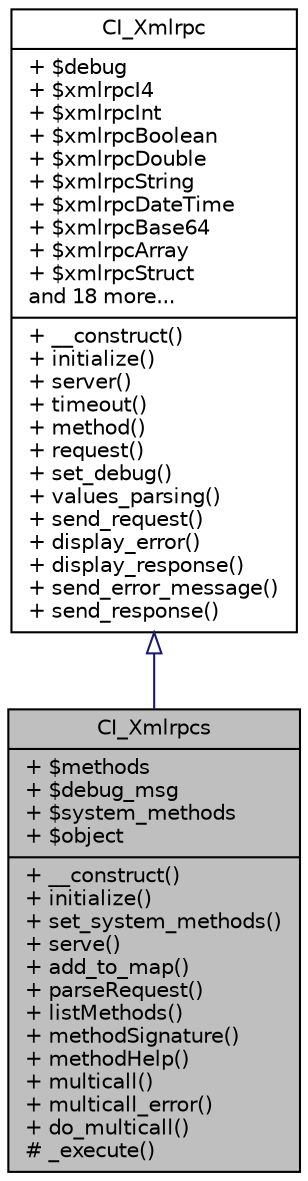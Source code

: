 digraph "CI_Xmlrpcs"
{
 // LATEX_PDF_SIZE
  edge [fontname="Helvetica",fontsize="10",labelfontname="Helvetica",labelfontsize="10"];
  node [fontname="Helvetica",fontsize="10",shape=record];
  Node2 [label="{CI_Xmlrpcs\n|+ $methods\l+ $debug_msg\l+ $system_methods\l+ $object\l|+ __construct()\l+ initialize()\l+ set_system_methods()\l+ serve()\l+ add_to_map()\l+ parseRequest()\l+ listMethods()\l+ methodSignature()\l+ methodHelp()\l+ multicall()\l+ multicall_error()\l+ do_multicall()\l# _execute()\l}",height=0.2,width=0.4,color="black", fillcolor="grey75", style="filled", fontcolor="black",tooltip=" "];
  Node3 -> Node2 [dir="back",color="midnightblue",fontsize="10",style="solid",arrowtail="onormal",fontname="Helvetica"];
  Node3 [label="{CI_Xmlrpc\n|+ $debug\l+ $xmlrpcI4\l+ $xmlrpcInt\l+ $xmlrpcBoolean\l+ $xmlrpcDouble\l+ $xmlrpcString\l+ $xmlrpcDateTime\l+ $xmlrpcBase64\l+ $xmlrpcArray\l+ $xmlrpcStruct\land 18 more...\l|+ __construct()\l+ initialize()\l+ server()\l+ timeout()\l+ method()\l+ request()\l+ set_debug()\l+ values_parsing()\l+ send_request()\l+ display_error()\l+ display_response()\l+ send_error_message()\l+ send_response()\l}",height=0.2,width=0.4,color="black", fillcolor="white", style="filled",URL="$class_c_i___xmlrpc.html",tooltip=" "];
}

